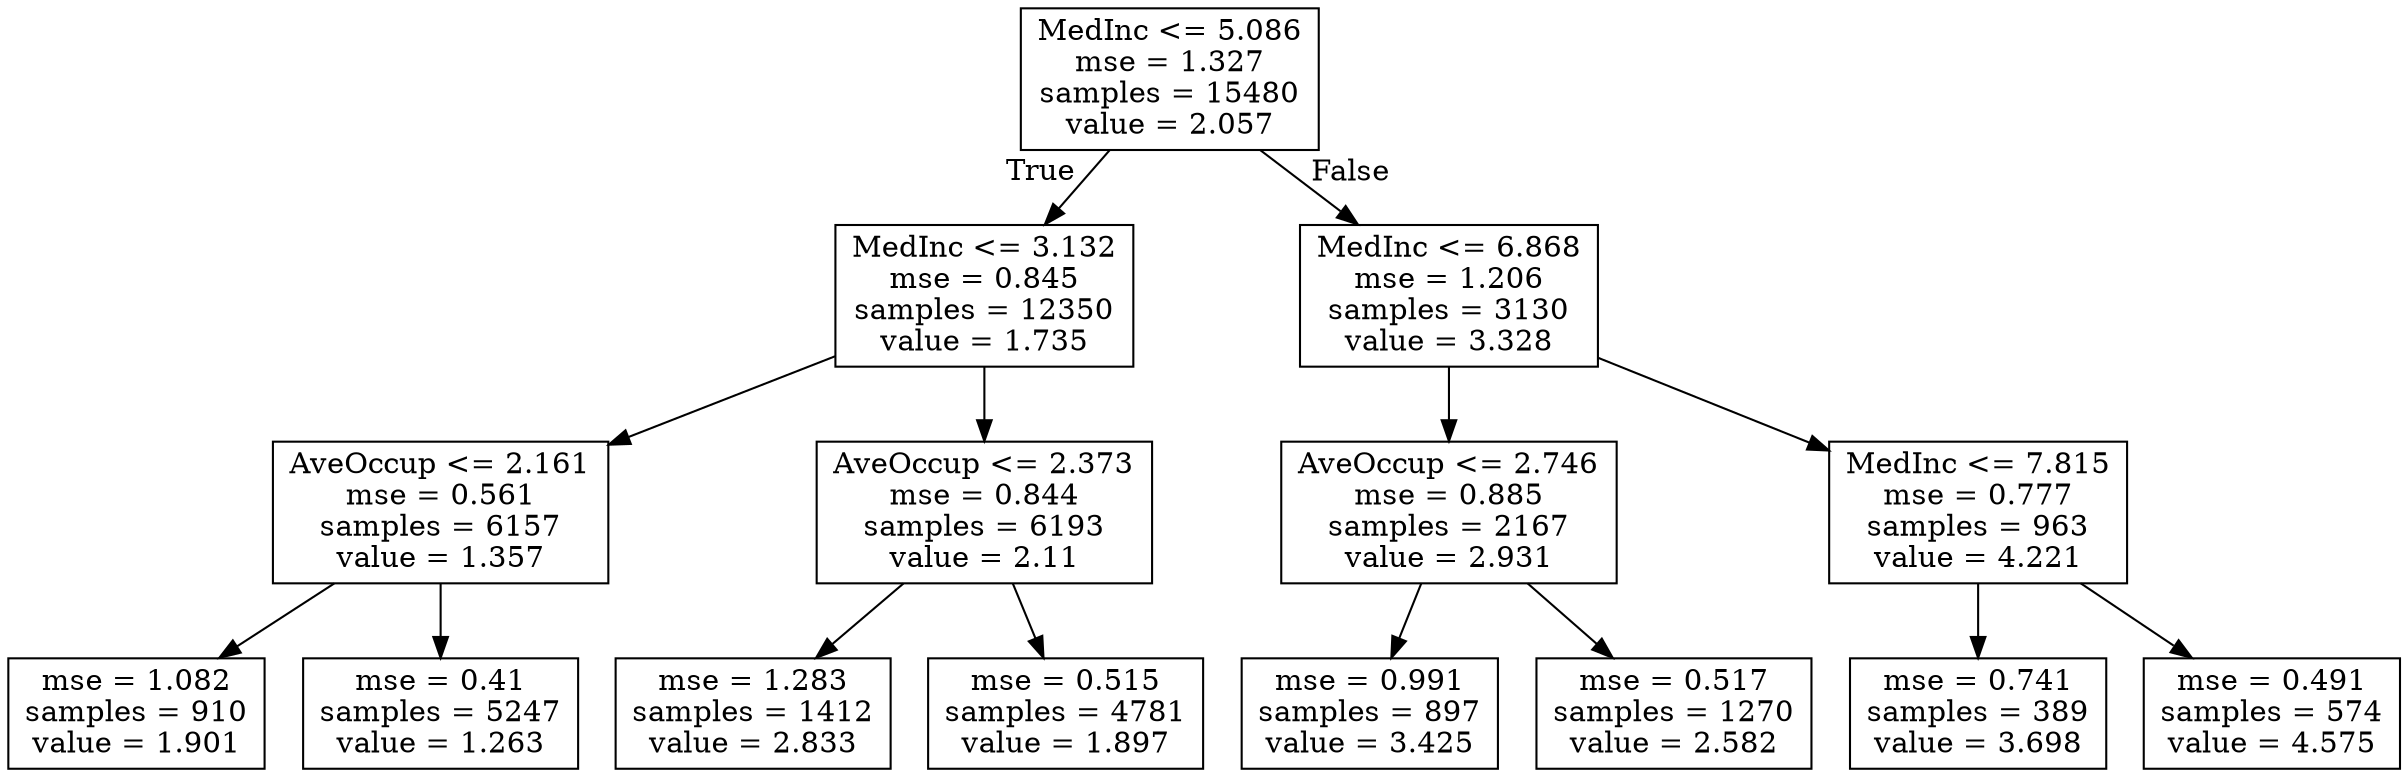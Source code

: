 digraph Tree {
node [shape=box] ;
0 [label="MedInc <= 5.086\nmse = 1.327\nsamples = 15480\nvalue = 2.057"] ;
1 [label="MedInc <= 3.132\nmse = 0.845\nsamples = 12350\nvalue = 1.735"] ;
0 -> 1 [labeldistance=2.5, labelangle=45, headlabel="True"] ;
2 [label="AveOccup <= 2.161\nmse = 0.561\nsamples = 6157\nvalue = 1.357"] ;
1 -> 2 ;
3 [label="mse = 1.082\nsamples = 910\nvalue = 1.901"] ;
2 -> 3 ;
4 [label="mse = 0.41\nsamples = 5247\nvalue = 1.263"] ;
2 -> 4 ;
5 [label="AveOccup <= 2.373\nmse = 0.844\nsamples = 6193\nvalue = 2.11"] ;
1 -> 5 ;
6 [label="mse = 1.283\nsamples = 1412\nvalue = 2.833"] ;
5 -> 6 ;
7 [label="mse = 0.515\nsamples = 4781\nvalue = 1.897"] ;
5 -> 7 ;
8 [label="MedInc <= 6.868\nmse = 1.206\nsamples = 3130\nvalue = 3.328"] ;
0 -> 8 [labeldistance=2.5, labelangle=-45, headlabel="False"] ;
9 [label="AveOccup <= 2.746\nmse = 0.885\nsamples = 2167\nvalue = 2.931"] ;
8 -> 9 ;
10 [label="mse = 0.991\nsamples = 897\nvalue = 3.425"] ;
9 -> 10 ;
11 [label="mse = 0.517\nsamples = 1270\nvalue = 2.582"] ;
9 -> 11 ;
12 [label="MedInc <= 7.815\nmse = 0.777\nsamples = 963\nvalue = 4.221"] ;
8 -> 12 ;
13 [label="mse = 0.741\nsamples = 389\nvalue = 3.698"] ;
12 -> 13 ;
14 [label="mse = 0.491\nsamples = 574\nvalue = 4.575"] ;
12 -> 14 ;
}